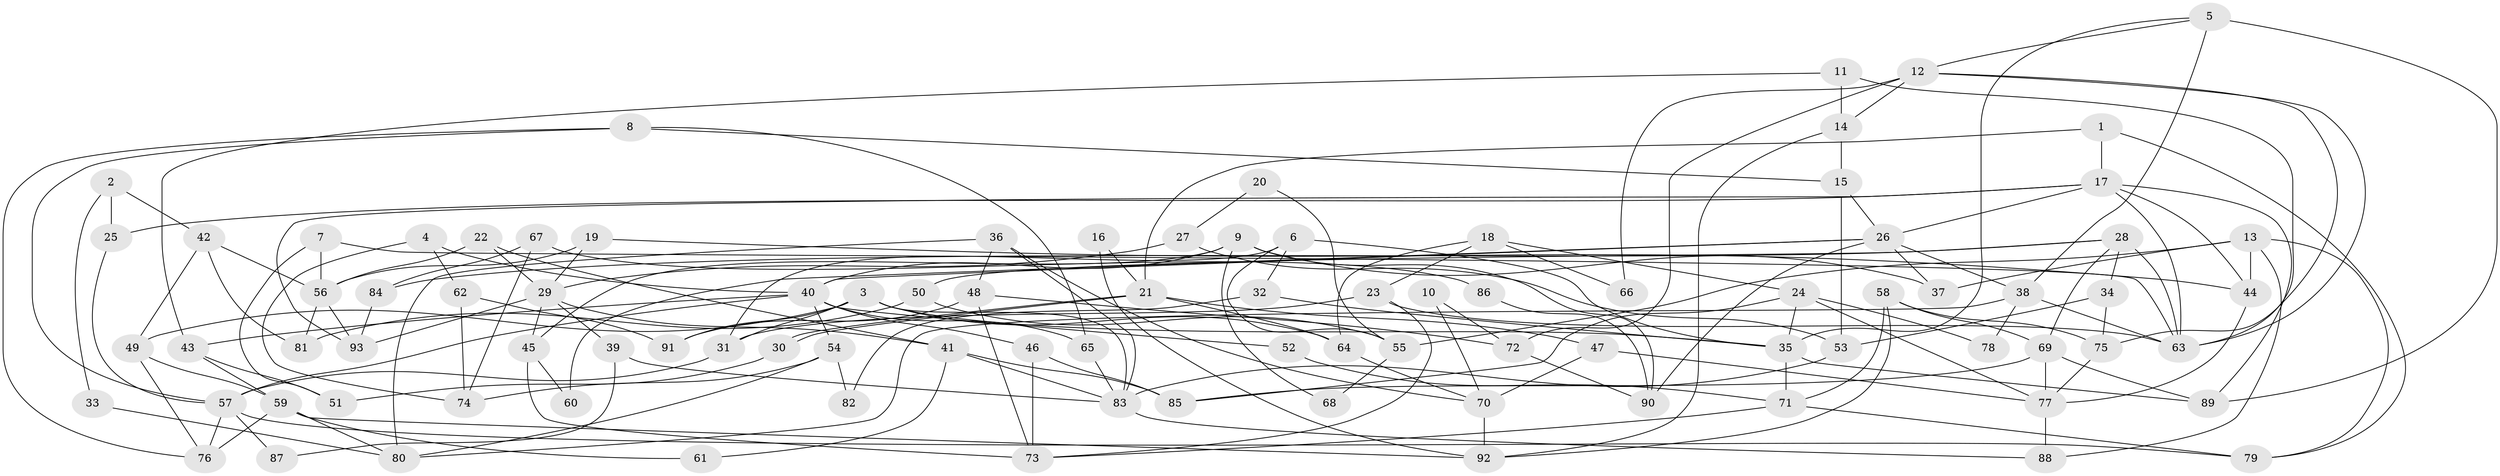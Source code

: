 // coarse degree distribution, {3: 0.23404255319148937, 6: 0.1276595744680851, 7: 0.06382978723404255, 9: 0.06382978723404255, 4: 0.1702127659574468, 5: 0.2127659574468085, 13: 0.02127659574468085, 8: 0.06382978723404255, 10: 0.02127659574468085, 2: 0.02127659574468085}
// Generated by graph-tools (version 1.1) at 2025/37/03/04/25 23:37:15]
// undirected, 93 vertices, 186 edges
graph export_dot {
  node [color=gray90,style=filled];
  1;
  2;
  3;
  4;
  5;
  6;
  7;
  8;
  9;
  10;
  11;
  12;
  13;
  14;
  15;
  16;
  17;
  18;
  19;
  20;
  21;
  22;
  23;
  24;
  25;
  26;
  27;
  28;
  29;
  30;
  31;
  32;
  33;
  34;
  35;
  36;
  37;
  38;
  39;
  40;
  41;
  42;
  43;
  44;
  45;
  46;
  47;
  48;
  49;
  50;
  51;
  52;
  53;
  54;
  55;
  56;
  57;
  58;
  59;
  60;
  61;
  62;
  63;
  64;
  65;
  66;
  67;
  68;
  69;
  70;
  71;
  72;
  73;
  74;
  75;
  76;
  77;
  78;
  79;
  80;
  81;
  82;
  83;
  84;
  85;
  86;
  87;
  88;
  89;
  90;
  91;
  92;
  93;
  1 -- 21;
  1 -- 17;
  1 -- 79;
  2 -- 25;
  2 -- 42;
  2 -- 33;
  3 -- 35;
  3 -- 83;
  3 -- 31;
  3 -- 49;
  3 -- 64;
  3 -- 91;
  4 -- 40;
  4 -- 62;
  4 -- 74;
  5 -- 35;
  5 -- 89;
  5 -- 12;
  5 -- 38;
  6 -- 35;
  6 -- 31;
  6 -- 32;
  6 -- 55;
  7 -- 56;
  7 -- 63;
  7 -- 51;
  8 -- 57;
  8 -- 65;
  8 -- 15;
  8 -- 76;
  9 -- 37;
  9 -- 90;
  9 -- 40;
  9 -- 45;
  9 -- 68;
  10 -- 70;
  10 -- 72;
  11 -- 43;
  11 -- 63;
  11 -- 14;
  12 -- 14;
  12 -- 63;
  12 -- 66;
  12 -- 72;
  12 -- 75;
  13 -- 79;
  13 -- 44;
  13 -- 37;
  13 -- 55;
  13 -- 88;
  14 -- 15;
  14 -- 92;
  15 -- 26;
  15 -- 53;
  16 -- 92;
  16 -- 21;
  17 -- 89;
  17 -- 63;
  17 -- 25;
  17 -- 26;
  17 -- 44;
  17 -- 93;
  18 -- 23;
  18 -- 64;
  18 -- 24;
  18 -- 66;
  19 -- 44;
  19 -- 29;
  19 -- 56;
  20 -- 27;
  20 -- 55;
  21 -- 30;
  21 -- 30;
  21 -- 64;
  21 -- 47;
  22 -- 41;
  22 -- 56;
  22 -- 29;
  23 -- 31;
  23 -- 63;
  23 -- 73;
  24 -- 85;
  24 -- 35;
  24 -- 77;
  24 -- 78;
  25 -- 57;
  26 -- 38;
  26 -- 37;
  26 -- 40;
  26 -- 60;
  26 -- 90;
  27 -- 29;
  27 -- 53;
  28 -- 50;
  28 -- 63;
  28 -- 34;
  28 -- 69;
  28 -- 84;
  29 -- 45;
  29 -- 39;
  29 -- 41;
  29 -- 93;
  30 -- 51;
  31 -- 57;
  32 -- 35;
  32 -- 82;
  33 -- 80;
  34 -- 75;
  34 -- 53;
  35 -- 71;
  35 -- 89;
  36 -- 70;
  36 -- 83;
  36 -- 48;
  36 -- 80;
  38 -- 80;
  38 -- 63;
  38 -- 78;
  39 -- 83;
  39 -- 87;
  40 -- 43;
  40 -- 46;
  40 -- 52;
  40 -- 54;
  40 -- 57;
  40 -- 65;
  41 -- 83;
  41 -- 61;
  41 -- 85;
  42 -- 49;
  42 -- 56;
  42 -- 81;
  43 -- 59;
  43 -- 51;
  44 -- 77;
  45 -- 73;
  45 -- 60;
  46 -- 85;
  46 -- 73;
  47 -- 77;
  47 -- 70;
  48 -- 73;
  48 -- 72;
  48 -- 91;
  49 -- 59;
  49 -- 76;
  50 -- 55;
  50 -- 81;
  52 -- 71;
  53 -- 83;
  54 -- 80;
  54 -- 74;
  54 -- 82;
  55 -- 68;
  56 -- 93;
  56 -- 81;
  57 -- 76;
  57 -- 79;
  57 -- 87;
  58 -- 71;
  58 -- 75;
  58 -- 69;
  58 -- 92;
  59 -- 76;
  59 -- 92;
  59 -- 61;
  59 -- 80;
  62 -- 74;
  62 -- 91;
  64 -- 70;
  65 -- 83;
  67 -- 84;
  67 -- 74;
  67 -- 86;
  69 -- 77;
  69 -- 85;
  69 -- 89;
  70 -- 92;
  71 -- 73;
  71 -- 79;
  72 -- 90;
  75 -- 77;
  77 -- 88;
  83 -- 88;
  84 -- 93;
  86 -- 90;
}
